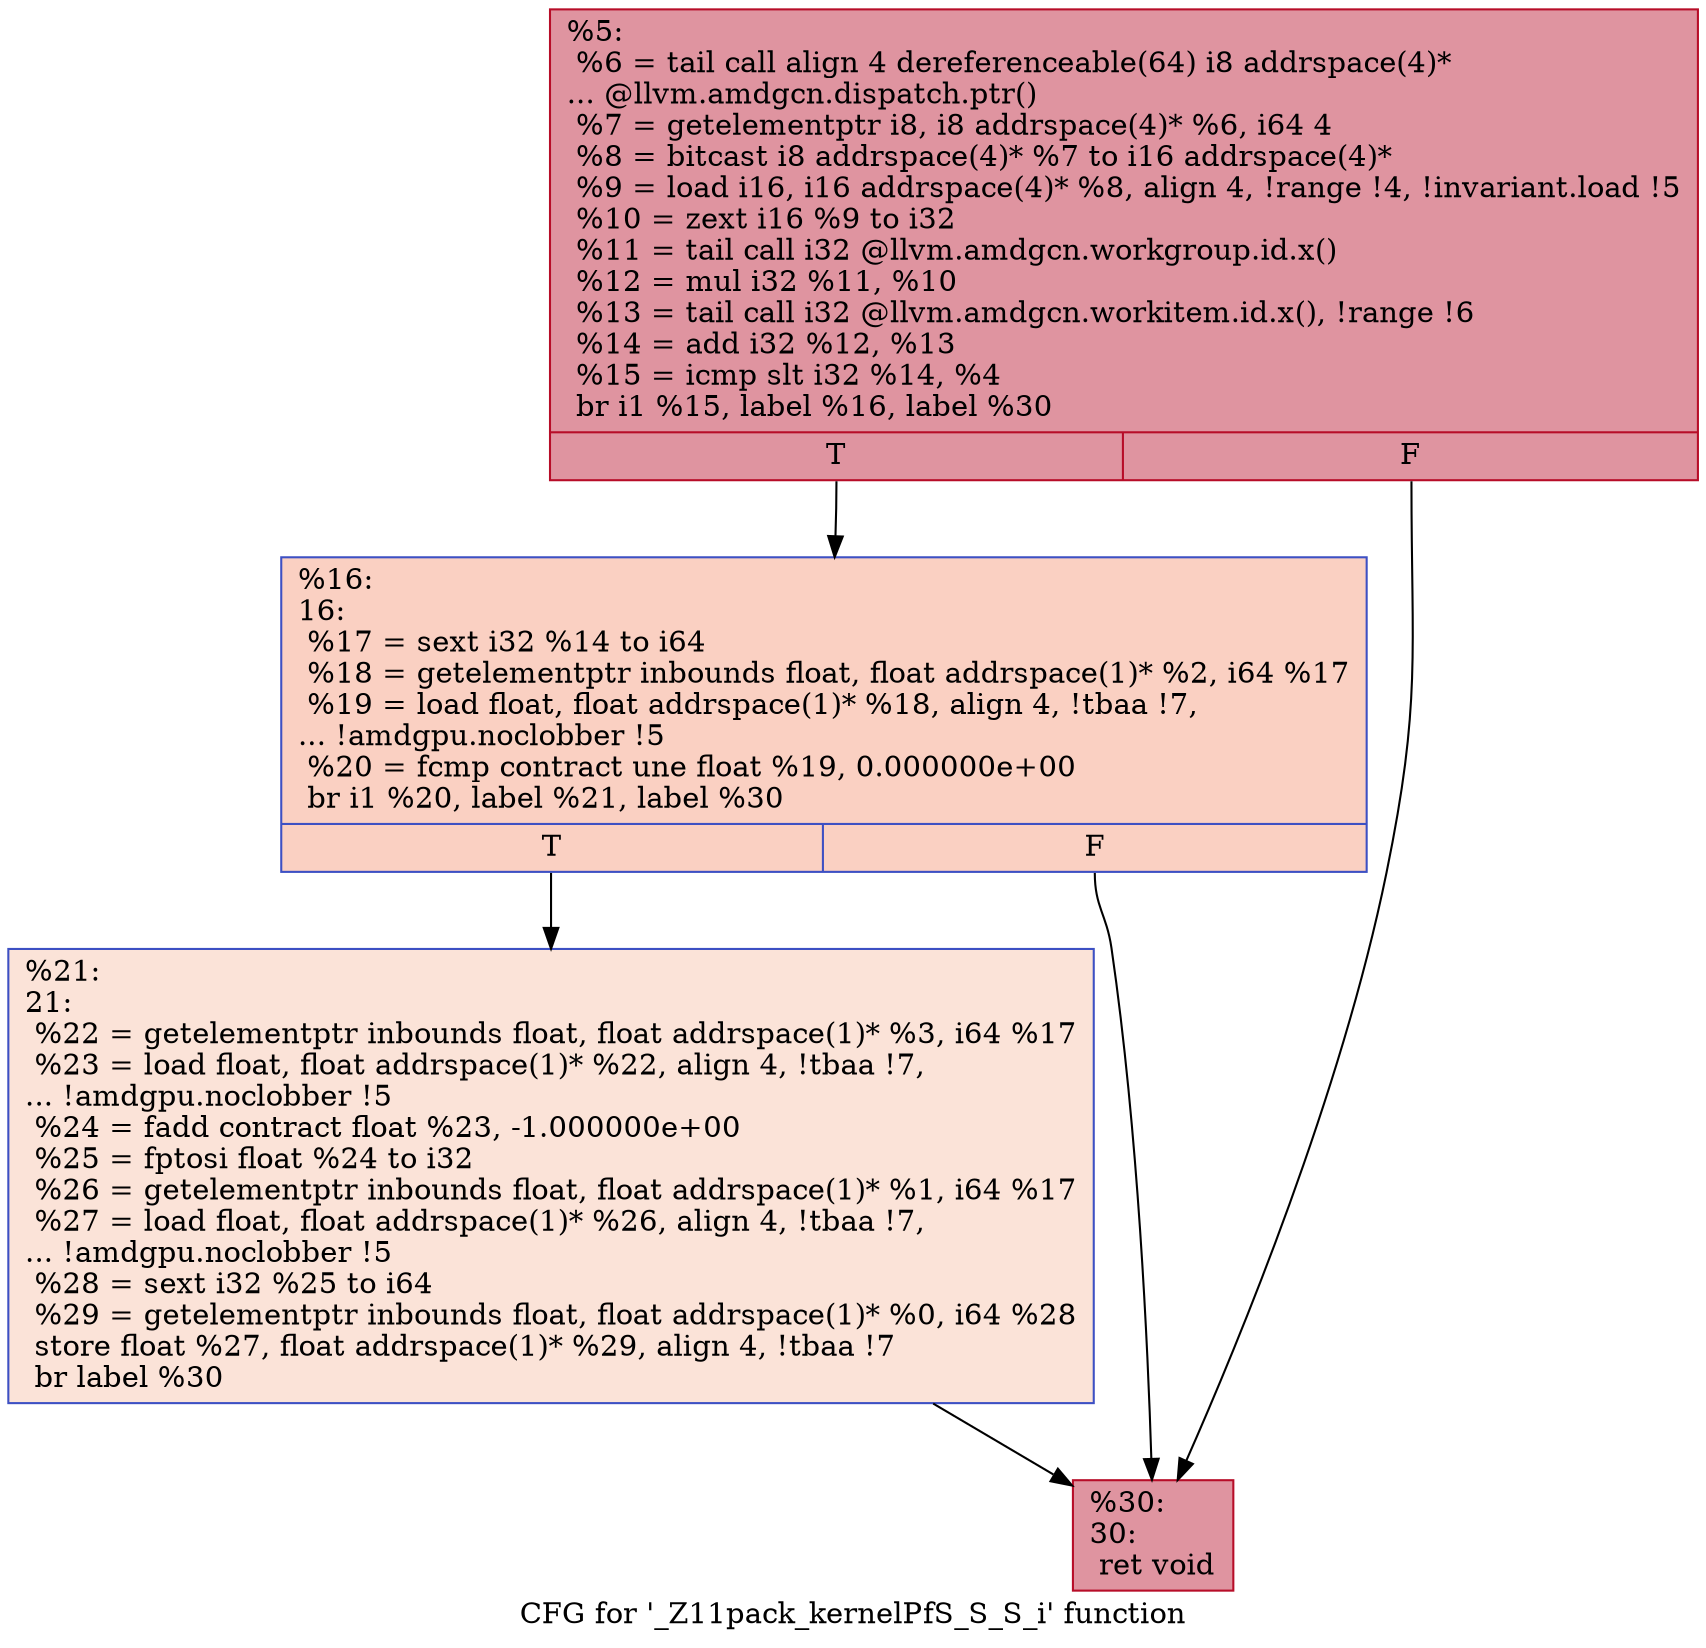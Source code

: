 digraph "CFG for '_Z11pack_kernelPfS_S_S_i' function" {
	label="CFG for '_Z11pack_kernelPfS_S_S_i' function";

	Node0x52b9330 [shape=record,color="#b70d28ff", style=filled, fillcolor="#b70d2870",label="{%5:\l  %6 = tail call align 4 dereferenceable(64) i8 addrspace(4)*\l... @llvm.amdgcn.dispatch.ptr()\l  %7 = getelementptr i8, i8 addrspace(4)* %6, i64 4\l  %8 = bitcast i8 addrspace(4)* %7 to i16 addrspace(4)*\l  %9 = load i16, i16 addrspace(4)* %8, align 4, !range !4, !invariant.load !5\l  %10 = zext i16 %9 to i32\l  %11 = tail call i32 @llvm.amdgcn.workgroup.id.x()\l  %12 = mul i32 %11, %10\l  %13 = tail call i32 @llvm.amdgcn.workitem.id.x(), !range !6\l  %14 = add i32 %12, %13\l  %15 = icmp slt i32 %14, %4\l  br i1 %15, label %16, label %30\l|{<s0>T|<s1>F}}"];
	Node0x52b9330:s0 -> Node0x52bb1f0;
	Node0x52b9330:s1 -> Node0x52bb280;
	Node0x52bb1f0 [shape=record,color="#3d50c3ff", style=filled, fillcolor="#f3947570",label="{%16:\l16:                                               \l  %17 = sext i32 %14 to i64\l  %18 = getelementptr inbounds float, float addrspace(1)* %2, i64 %17\l  %19 = load float, float addrspace(1)* %18, align 4, !tbaa !7,\l... !amdgpu.noclobber !5\l  %20 = fcmp contract une float %19, 0.000000e+00\l  br i1 %20, label %21, label %30\l|{<s0>T|<s1>F}}"];
	Node0x52bb1f0:s0 -> Node0x52bc850;
	Node0x52bb1f0:s1 -> Node0x52bb280;
	Node0x52bc850 [shape=record,color="#3d50c3ff", style=filled, fillcolor="#f6bfa670",label="{%21:\l21:                                               \l  %22 = getelementptr inbounds float, float addrspace(1)* %3, i64 %17\l  %23 = load float, float addrspace(1)* %22, align 4, !tbaa !7,\l... !amdgpu.noclobber !5\l  %24 = fadd contract float %23, -1.000000e+00\l  %25 = fptosi float %24 to i32\l  %26 = getelementptr inbounds float, float addrspace(1)* %1, i64 %17\l  %27 = load float, float addrspace(1)* %26, align 4, !tbaa !7,\l... !amdgpu.noclobber !5\l  %28 = sext i32 %25 to i64\l  %29 = getelementptr inbounds float, float addrspace(1)* %0, i64 %28\l  store float %27, float addrspace(1)* %29, align 4, !tbaa !7\l  br label %30\l}"];
	Node0x52bc850 -> Node0x52bb280;
	Node0x52bb280 [shape=record,color="#b70d28ff", style=filled, fillcolor="#b70d2870",label="{%30:\l30:                                               \l  ret void\l}"];
}
